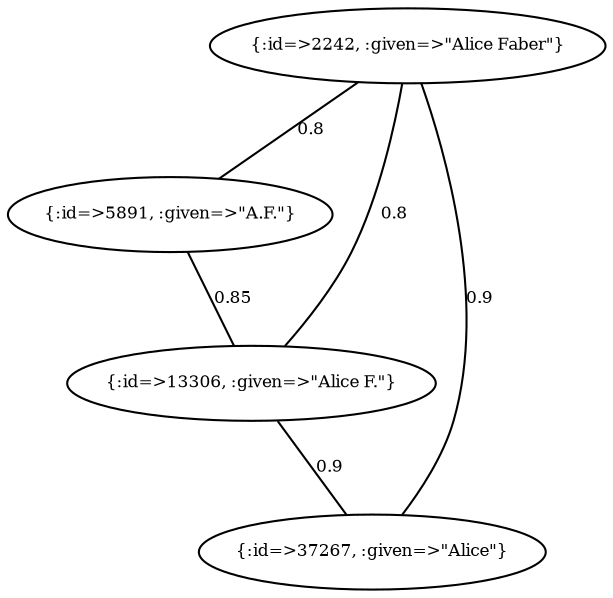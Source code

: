 graph Collector__WeightedGraph {
    "{:id=>2242, :given=>\"Alice Faber\"}" [
        fontsize = 8,
        label = "{:id=>2242, :given=>\"Alice Faber\"}"
    ]

    "{:id=>5891, :given=>\"A.F.\"}" [
        fontsize = 8,
        label = "{:id=>5891, :given=>\"A.F.\"}"
    ]

    "{:id=>13306, :given=>\"Alice F.\"}" [
        fontsize = 8,
        label = "{:id=>13306, :given=>\"Alice F.\"}"
    ]

    "{:id=>37267, :given=>\"Alice\"}" [
        fontsize = 8,
        label = "{:id=>37267, :given=>\"Alice\"}"
    ]

    "{:id=>2242, :given=>\"Alice Faber\"}" -- "{:id=>5891, :given=>\"A.F.\"}" [
        fontsize = 8,
        label = 0.8
    ]

    "{:id=>2242, :given=>\"Alice Faber\"}" -- "{:id=>13306, :given=>\"Alice F.\"}" [
        fontsize = 8,
        label = 0.8
    ]

    "{:id=>2242, :given=>\"Alice Faber\"}" -- "{:id=>37267, :given=>\"Alice\"}" [
        fontsize = 8,
        label = 0.9
    ]

    "{:id=>5891, :given=>\"A.F.\"}" -- "{:id=>13306, :given=>\"Alice F.\"}" [
        fontsize = 8,
        label = 0.85
    ]

    "{:id=>13306, :given=>\"Alice F.\"}" -- "{:id=>37267, :given=>\"Alice\"}" [
        fontsize = 8,
        label = 0.9
    ]
}
